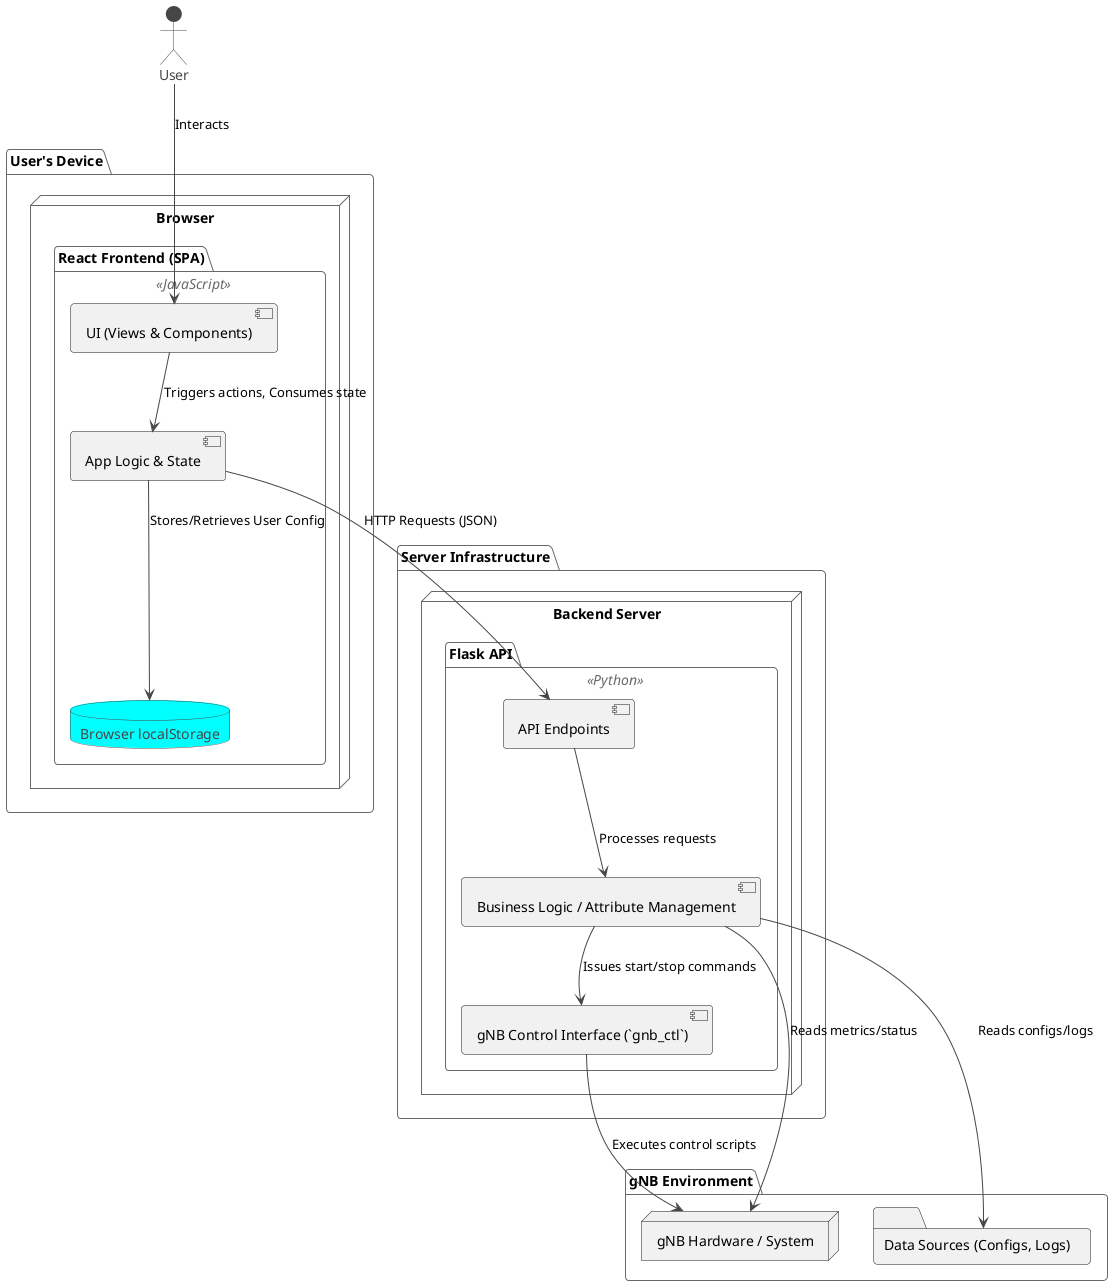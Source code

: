 @startuml
!theme vibrant

actor User

package "User's Device" {
  node "Browser" {
    package "React Frontend (SPA)" <<JavaScript>> {
      component "UI (Views & Components)" as FrontendUI
      component "App Logic & State" as FrontendLogic
      database "Browser localStorage" as LocalStorage
    }
  }
}

package "Server Infrastructure" {
  node "Backend Server" {
    package "Flask API" <<Python>> {
      component "API Endpoints" as APIEndpoints
      component "Business Logic / Attribute Management" as BackendLogic
      component "gNB Control Interface (`gnb_ctl`)" as GnbControl
    }
  }
}

package "gNB Environment" {
  node "gNB Hardware / System" as GNBSystem
  folder "Data Sources (Configs, Logs)" as GNBDataSources
}

User --> FrontendUI : Interacts

FrontendUI --> FrontendLogic : Triggers actions, Consumes state
FrontendLogic --> APIEndpoints : HTTP Requests (JSON)
FrontendLogic --> LocalStorage : Stores/Retrieves User Config

APIEndpoints --> BackendLogic : Processes requests
BackendLogic --> GNBSystem : Reads metrics/status
BackendLogic --> GNBDataSources : Reads configs/logs
BackendLogic --> GnbControl : Issues start/stop commands

GnbControl --> GNBSystem : Executes control scripts

@enduml
